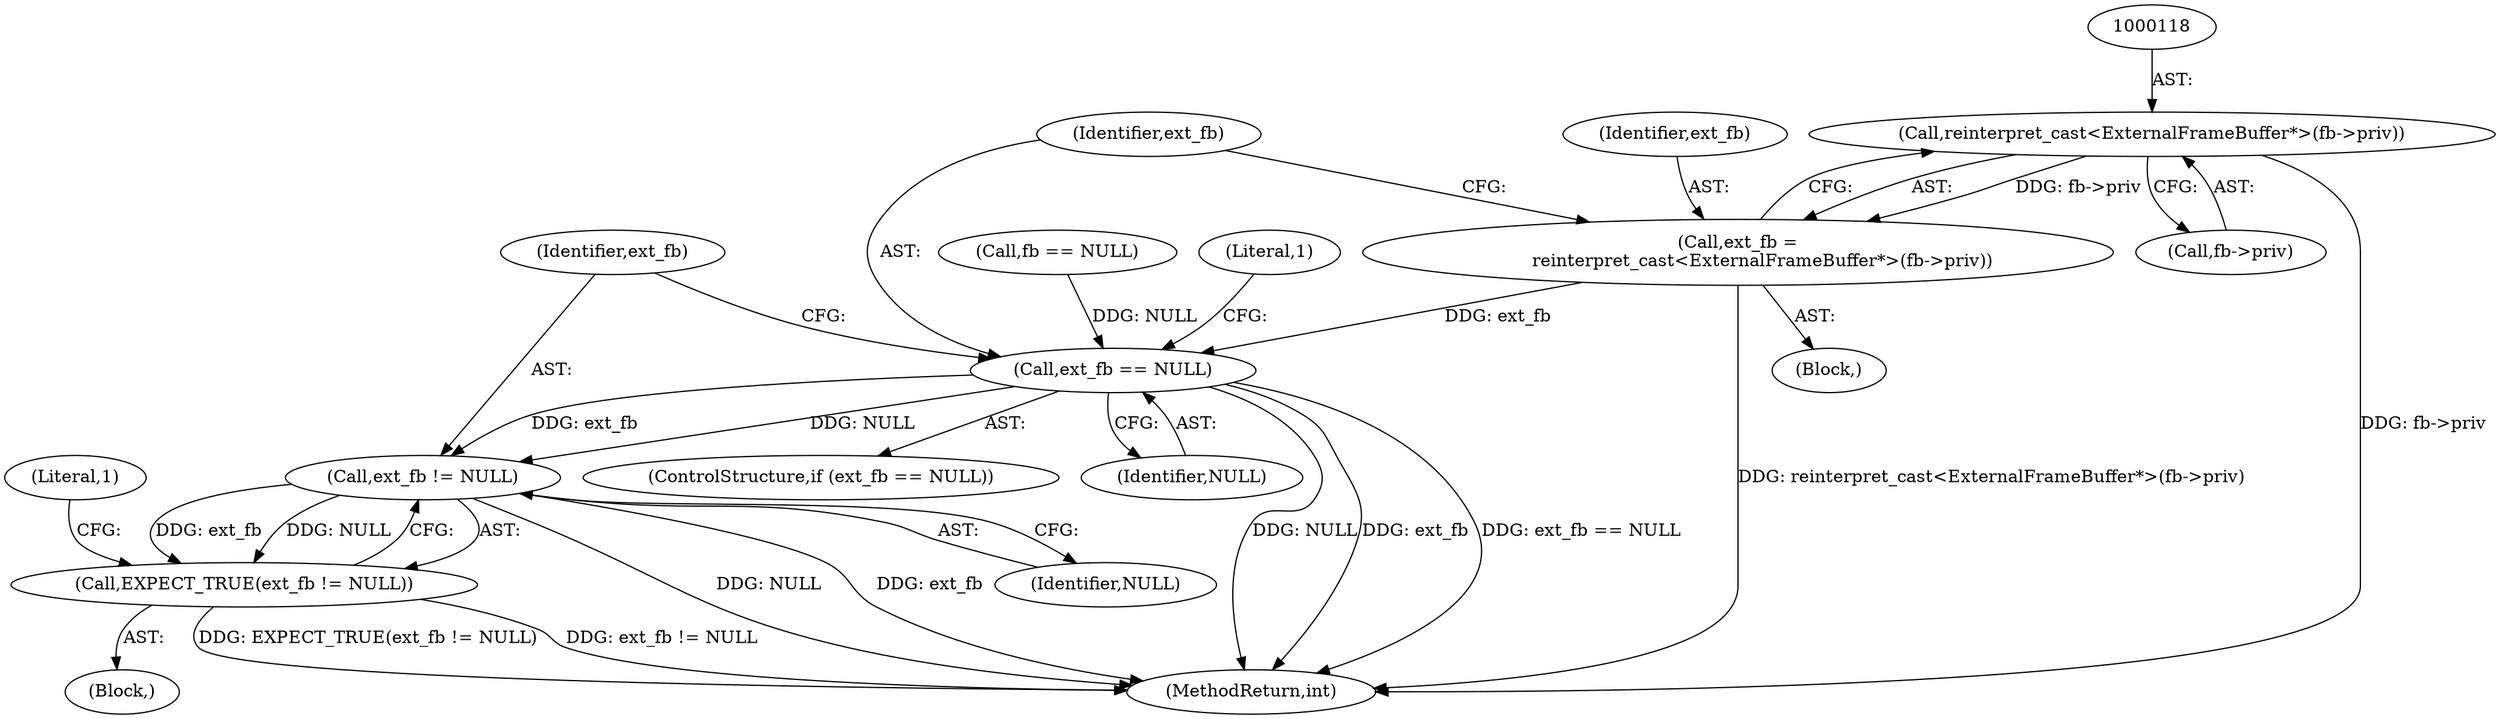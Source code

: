 digraph "0_Android_5a9753fca56f0eeb9f61e342b2fccffc364f9426_70@pointer" {
"1000117" [label="(Call,reinterpret_cast<ExternalFrameBuffer*>(fb->priv))"];
"1000115" [label="(Call,ext_fb =\n         reinterpret_cast<ExternalFrameBuffer*>(fb->priv))"];
"1000123" [label="(Call,ext_fb == NULL)"];
"1000128" [label="(Call,ext_fb != NULL)"];
"1000127" [label="(Call,EXPECT_TRUE(ext_fb != NULL))"];
"1000127" [label="(Call,EXPECT_TRUE(ext_fb != NULL))"];
"1000133" [label="(Literal,1)"];
"1000129" [label="(Identifier,ext_fb)"];
"1000135" [label="(Literal,1)"];
"1000146" [label="(MethodReturn,int)"];
"1000117" [label="(Call,reinterpret_cast<ExternalFrameBuffer*>(fb->priv))"];
"1000119" [label="(Call,fb->priv)"];
"1000122" [label="(ControlStructure,if (ext_fb == NULL))"];
"1000104" [label="(Call,fb == NULL)"];
"1000128" [label="(Call,ext_fb != NULL)"];
"1000130" [label="(Identifier,NULL)"];
"1000125" [label="(Identifier,NULL)"];
"1000124" [label="(Identifier,ext_fb)"];
"1000126" [label="(Block,)"];
"1000102" [label="(Block,)"];
"1000115" [label="(Call,ext_fb =\n         reinterpret_cast<ExternalFrameBuffer*>(fb->priv))"];
"1000123" [label="(Call,ext_fb == NULL)"];
"1000116" [label="(Identifier,ext_fb)"];
"1000117" -> "1000115"  [label="AST: "];
"1000117" -> "1000119"  [label="CFG: "];
"1000118" -> "1000117"  [label="AST: "];
"1000119" -> "1000117"  [label="AST: "];
"1000115" -> "1000117"  [label="CFG: "];
"1000117" -> "1000146"  [label="DDG: fb->priv"];
"1000117" -> "1000115"  [label="DDG: fb->priv"];
"1000115" -> "1000102"  [label="AST: "];
"1000116" -> "1000115"  [label="AST: "];
"1000124" -> "1000115"  [label="CFG: "];
"1000115" -> "1000146"  [label="DDG: reinterpret_cast<ExternalFrameBuffer*>(fb->priv)"];
"1000115" -> "1000123"  [label="DDG: ext_fb"];
"1000123" -> "1000122"  [label="AST: "];
"1000123" -> "1000125"  [label="CFG: "];
"1000124" -> "1000123"  [label="AST: "];
"1000125" -> "1000123"  [label="AST: "];
"1000129" -> "1000123"  [label="CFG: "];
"1000135" -> "1000123"  [label="CFG: "];
"1000123" -> "1000146"  [label="DDG: NULL"];
"1000123" -> "1000146"  [label="DDG: ext_fb"];
"1000123" -> "1000146"  [label="DDG: ext_fb == NULL"];
"1000104" -> "1000123"  [label="DDG: NULL"];
"1000123" -> "1000128"  [label="DDG: ext_fb"];
"1000123" -> "1000128"  [label="DDG: NULL"];
"1000128" -> "1000127"  [label="AST: "];
"1000128" -> "1000130"  [label="CFG: "];
"1000129" -> "1000128"  [label="AST: "];
"1000130" -> "1000128"  [label="AST: "];
"1000127" -> "1000128"  [label="CFG: "];
"1000128" -> "1000146"  [label="DDG: NULL"];
"1000128" -> "1000146"  [label="DDG: ext_fb"];
"1000128" -> "1000127"  [label="DDG: ext_fb"];
"1000128" -> "1000127"  [label="DDG: NULL"];
"1000127" -> "1000126"  [label="AST: "];
"1000133" -> "1000127"  [label="CFG: "];
"1000127" -> "1000146"  [label="DDG: EXPECT_TRUE(ext_fb != NULL)"];
"1000127" -> "1000146"  [label="DDG: ext_fb != NULL"];
}
